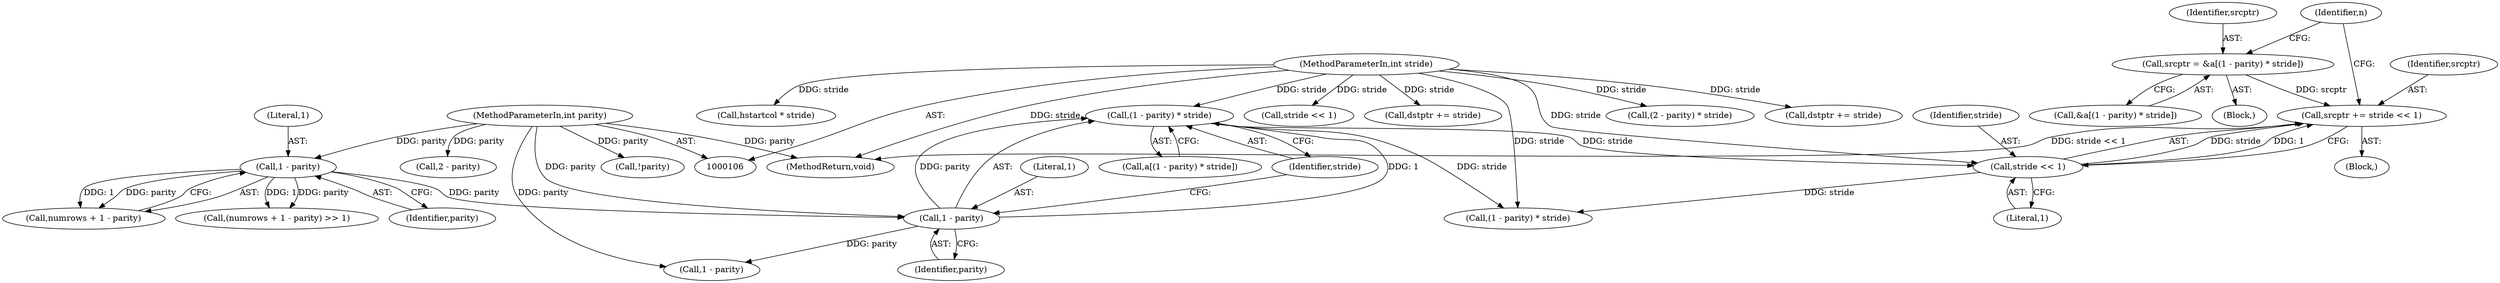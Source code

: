 digraph "0_jasper_4a59cfaf9ab3d48fca4a15c0d2674bf7138e3d1a_0@pointer" {
"1000191" [label="(Call,srcptr += stride << 1)"];
"1000193" [label="(Call,stride << 1)"];
"1000173" [label="(Call,(1 - parity) * stride)"];
"1000174" [label="(Call,1 - parity)"];
"1000153" [label="(Call,1 - parity)"];
"1000110" [label="(MethodParameterIn,int parity)"];
"1000109" [label="(MethodParameterIn,int stride)"];
"1000168" [label="(Call,srcptr = &a[(1 - parity) * stride])"];
"1000240" [label="(Call,stride << 1)"];
"1000268" [label="(Call,dstptr += stride)"];
"1000150" [label="(Call,(numrows + 1 - parity) >> 1)"];
"1000191" [label="(Call,srcptr += stride << 1)"];
"1000175" [label="(Literal,1)"];
"1000201" [label="(Call,(1 - parity) * stride)"];
"1000155" [label="(Identifier,parity)"];
"1000280" [label="(MethodReturn,void)"];
"1000194" [label="(Identifier,stride)"];
"1000177" [label="(Identifier,stride)"];
"1000176" [label="(Identifier,parity)"];
"1000169" [label="(Identifier,srcptr)"];
"1000211" [label="(Call,(2 - parity) * stride)"];
"1000109" [label="(MethodParameterIn,int stride)"];
"1000192" [label="(Identifier,srcptr)"];
"1000170" [label="(Call,&a[(1 - parity) * stride])"];
"1000168" [label="(Call,srcptr = &a[(1 - parity) * stride])"];
"1000181" [label="(Identifier,n)"];
"1000154" [label="(Literal,1)"];
"1000174" [label="(Call,1 - parity)"];
"1000110" [label="(MethodParameterIn,int parity)"];
"1000195" [label="(Literal,1)"];
"1000222" [label="(Call,!parity)"];
"1000173" [label="(Call,(1 - parity) * stride)"];
"1000153" [label="(Call,1 - parity)"];
"1000151" [label="(Call,numrows + 1 - parity)"];
"1000147" [label="(Block,)"];
"1000183" [label="(Block,)"];
"1000193" [label="(Call,stride << 1)"];
"1000212" [label="(Call,2 - parity)"];
"1000235" [label="(Call,dstptr += stride)"];
"1000171" [label="(Call,a[(1 - parity) * stride])"];
"1000202" [label="(Call,1 - parity)"];
"1000248" [label="(Call,hstartcol * stride)"];
"1000191" -> "1000183"  [label="AST: "];
"1000191" -> "1000193"  [label="CFG: "];
"1000192" -> "1000191"  [label="AST: "];
"1000193" -> "1000191"  [label="AST: "];
"1000181" -> "1000191"  [label="CFG: "];
"1000191" -> "1000280"  [label="DDG: stride << 1"];
"1000193" -> "1000191"  [label="DDG: stride"];
"1000193" -> "1000191"  [label="DDG: 1"];
"1000168" -> "1000191"  [label="DDG: srcptr"];
"1000193" -> "1000195"  [label="CFG: "];
"1000194" -> "1000193"  [label="AST: "];
"1000195" -> "1000193"  [label="AST: "];
"1000173" -> "1000193"  [label="DDG: stride"];
"1000109" -> "1000193"  [label="DDG: stride"];
"1000193" -> "1000201"  [label="DDG: stride"];
"1000173" -> "1000171"  [label="AST: "];
"1000173" -> "1000177"  [label="CFG: "];
"1000174" -> "1000173"  [label="AST: "];
"1000177" -> "1000173"  [label="AST: "];
"1000171" -> "1000173"  [label="CFG: "];
"1000174" -> "1000173"  [label="DDG: 1"];
"1000174" -> "1000173"  [label="DDG: parity"];
"1000109" -> "1000173"  [label="DDG: stride"];
"1000173" -> "1000201"  [label="DDG: stride"];
"1000174" -> "1000176"  [label="CFG: "];
"1000175" -> "1000174"  [label="AST: "];
"1000176" -> "1000174"  [label="AST: "];
"1000177" -> "1000174"  [label="CFG: "];
"1000153" -> "1000174"  [label="DDG: parity"];
"1000110" -> "1000174"  [label="DDG: parity"];
"1000174" -> "1000202"  [label="DDG: parity"];
"1000153" -> "1000151"  [label="AST: "];
"1000153" -> "1000155"  [label="CFG: "];
"1000154" -> "1000153"  [label="AST: "];
"1000155" -> "1000153"  [label="AST: "];
"1000151" -> "1000153"  [label="CFG: "];
"1000153" -> "1000150"  [label="DDG: 1"];
"1000153" -> "1000150"  [label="DDG: parity"];
"1000153" -> "1000151"  [label="DDG: 1"];
"1000153" -> "1000151"  [label="DDG: parity"];
"1000110" -> "1000153"  [label="DDG: parity"];
"1000110" -> "1000106"  [label="AST: "];
"1000110" -> "1000280"  [label="DDG: parity"];
"1000110" -> "1000202"  [label="DDG: parity"];
"1000110" -> "1000212"  [label="DDG: parity"];
"1000110" -> "1000222"  [label="DDG: parity"];
"1000109" -> "1000106"  [label="AST: "];
"1000109" -> "1000280"  [label="DDG: stride"];
"1000109" -> "1000201"  [label="DDG: stride"];
"1000109" -> "1000211"  [label="DDG: stride"];
"1000109" -> "1000235"  [label="DDG: stride"];
"1000109" -> "1000240"  [label="DDG: stride"];
"1000109" -> "1000248"  [label="DDG: stride"];
"1000109" -> "1000268"  [label="DDG: stride"];
"1000168" -> "1000147"  [label="AST: "];
"1000168" -> "1000170"  [label="CFG: "];
"1000169" -> "1000168"  [label="AST: "];
"1000170" -> "1000168"  [label="AST: "];
"1000181" -> "1000168"  [label="CFG: "];
}
